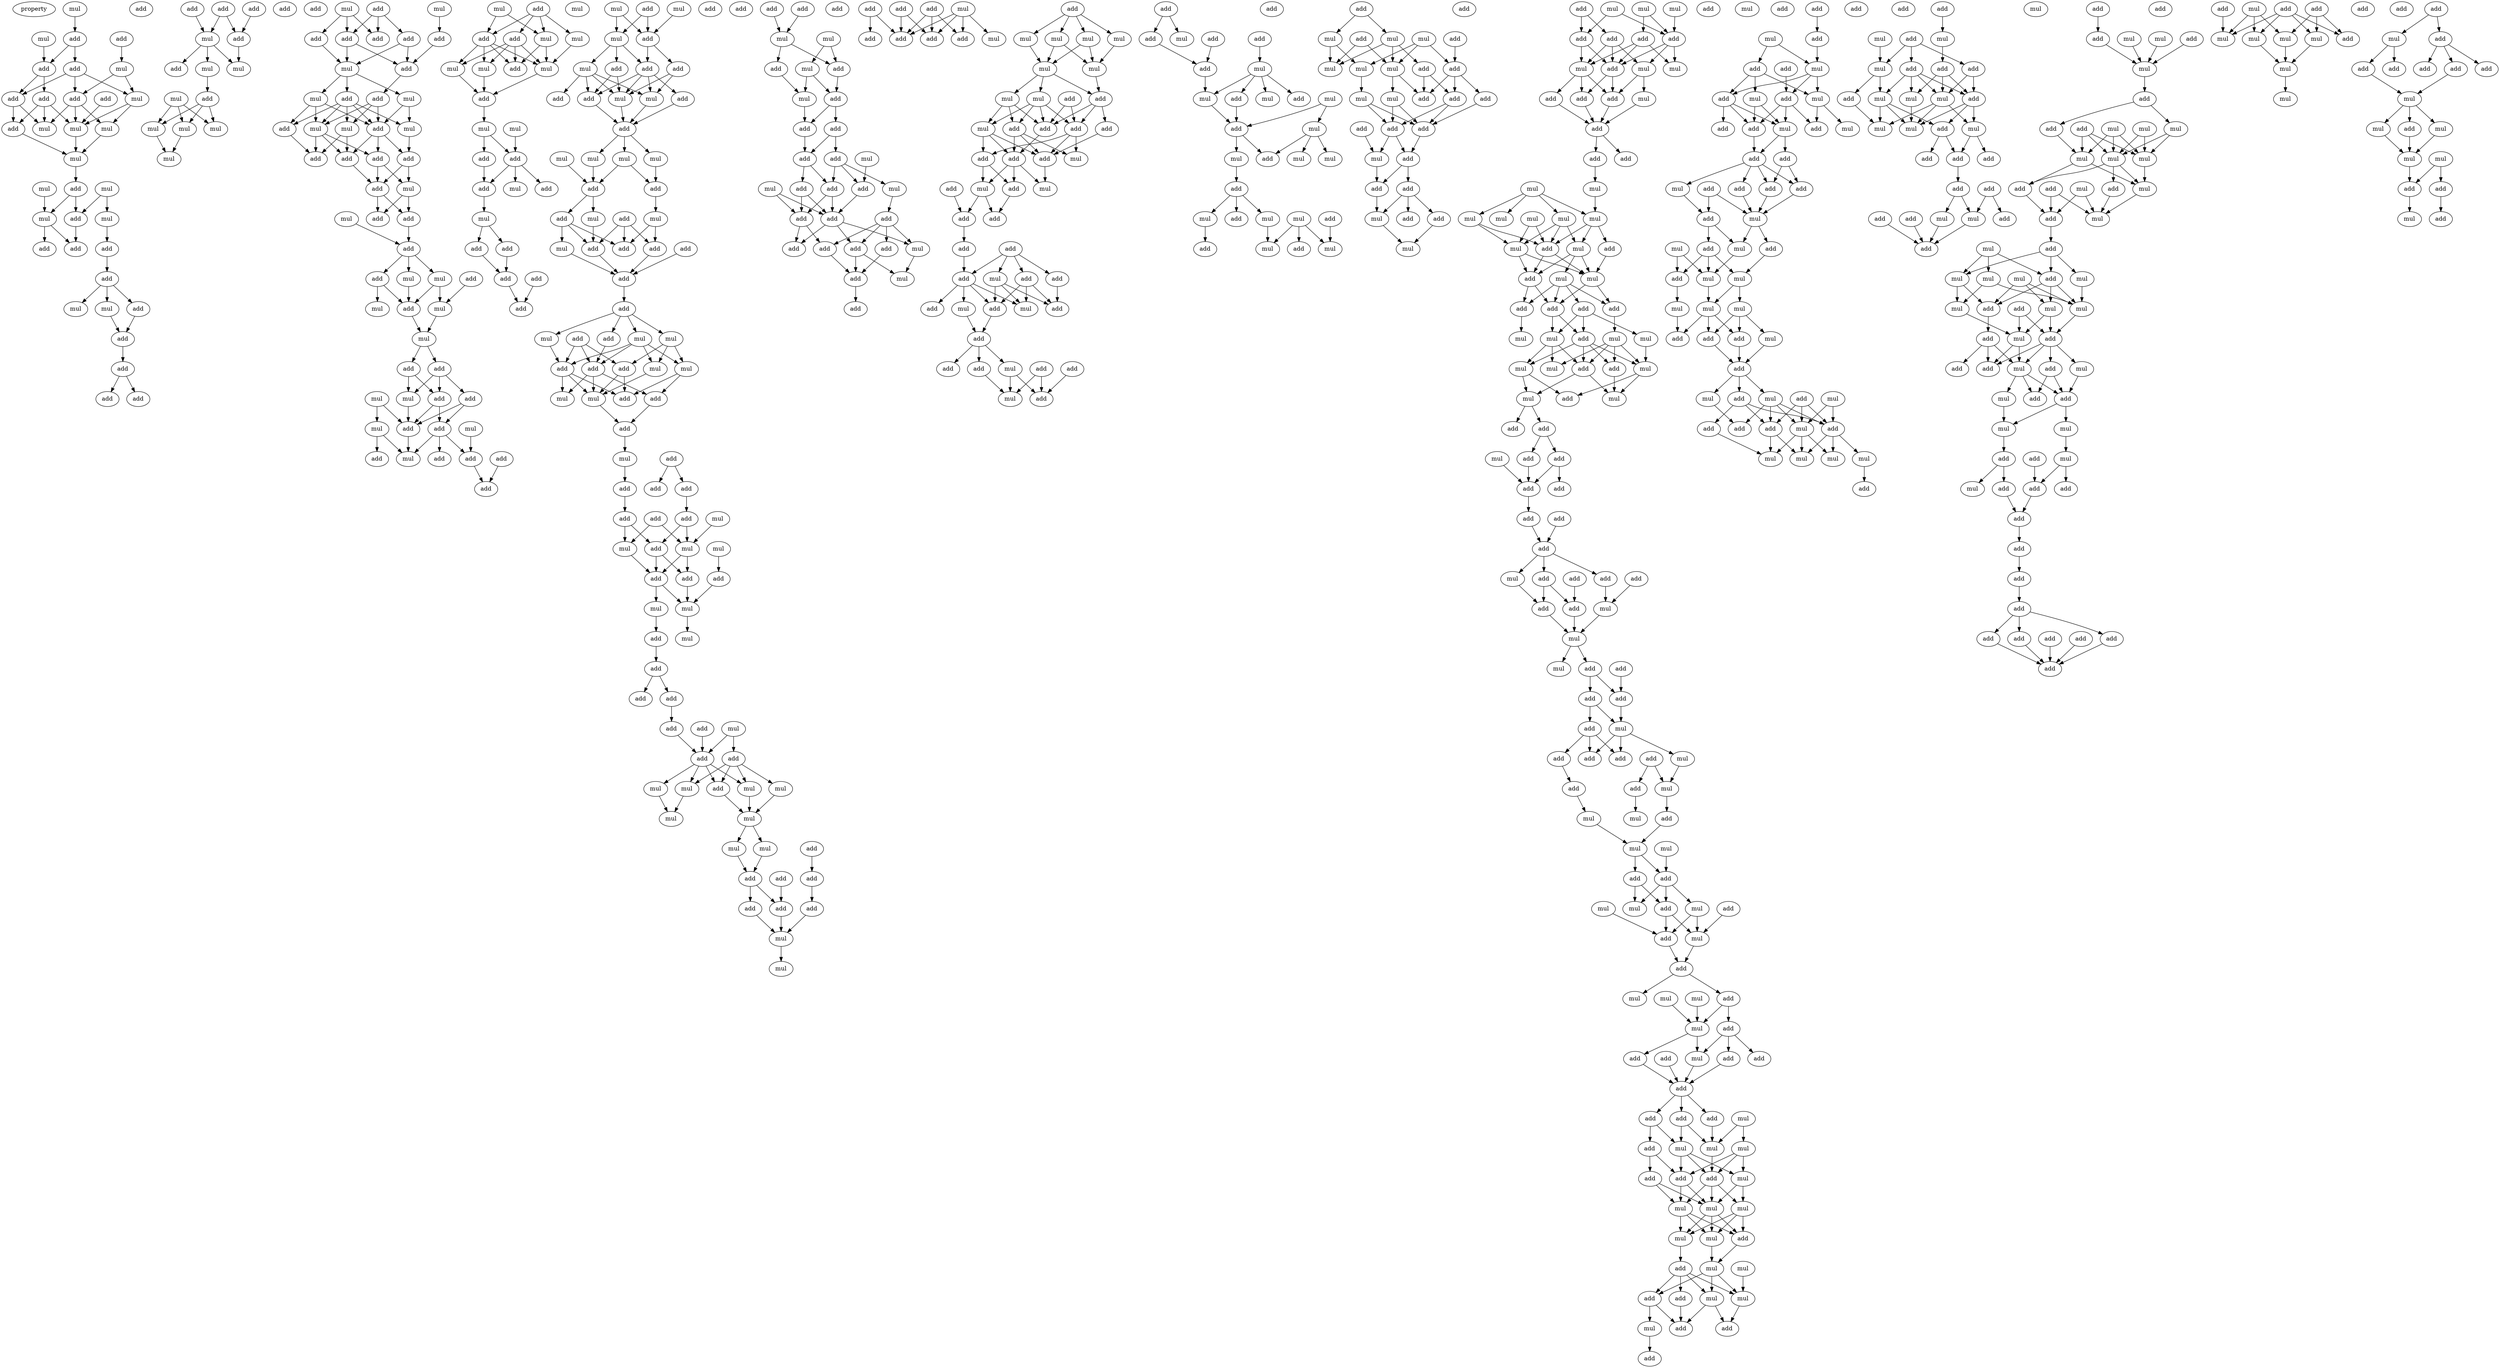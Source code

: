 digraph {
    node [fontcolor=black]
    property [mul=2,lf=1.4]
    0 [ label = mul ];
    1 [ label = mul ];
    2 [ label = add ];
    3 [ label = add ];
    4 [ label = mul ];
    5 [ label = add ];
    6 [ label = add ];
    7 [ label = mul ];
    8 [ label = add ];
    9 [ label = add ];
    10 [ label = add ];
    11 [ label = add ];
    12 [ label = mul ];
    13 [ label = mul ];
    14 [ label = mul ];
    15 [ label = add ];
    16 [ label = mul ];
    17 [ label = mul ];
    18 [ label = mul ];
    19 [ label = add ];
    20 [ label = add ];
    21 [ label = mul ];
    22 [ label = mul ];
    23 [ label = add ];
    24 [ label = add ];
    25 [ label = add ];
    26 [ label = add ];
    27 [ label = mul ];
    28 [ label = add ];
    29 [ label = add ];
    30 [ label = mul ];
    31 [ label = add ];
    32 [ label = add ];
    33 [ label = add ];
    34 [ label = add ];
    35 [ label = add ];
    36 [ label = add ];
    37 [ label = add ];
    38 [ label = mul ];
    39 [ label = add ];
    40 [ label = mul ];
    41 [ label = mul ];
    42 [ label = add ];
    43 [ label = mul ];
    44 [ label = add ];
    45 [ label = mul ];
    46 [ label = mul ];
    47 [ label = mul ];
    48 [ label = mul ];
    49 [ label = add ];
    50 [ label = add ];
    51 [ label = add ];
    52 [ label = mul ];
    53 [ label = mul ];
    54 [ label = add ];
    55 [ label = add ];
    56 [ label = add ];
    57 [ label = add ];
    58 [ label = add ];
    59 [ label = add ];
    60 [ label = mul ];
    61 [ label = mul ];
    62 [ label = add ];
    63 [ label = mul ];
    64 [ label = add ];
    65 [ label = mul ];
    66 [ label = add ];
    67 [ label = add ];
    68 [ label = mul ];
    69 [ label = mul ];
    70 [ label = add ];
    71 [ label = add ];
    72 [ label = add ];
    73 [ label = add ];
    74 [ label = add ];
    75 [ label = mul ];
    76 [ label = add ];
    77 [ label = add ];
    78 [ label = mul ];
    79 [ label = add ];
    80 [ label = mul ];
    81 [ label = add ];
    82 [ label = add ];
    83 [ label = mul ];
    84 [ label = mul ];
    85 [ label = mul ];
    86 [ label = add ];
    87 [ label = mul ];
    88 [ label = add ];
    89 [ label = add ];
    90 [ label = mul ];
    91 [ label = mul ];
    92 [ label = add ];
    93 [ label = add ];
    94 [ label = mul ];
    95 [ label = mul ];
    96 [ label = add ];
    97 [ label = add ];
    98 [ label = add ];
    99 [ label = add ];
    100 [ label = add ];
    101 [ label = add ];
    102 [ label = mul ];
    103 [ label = add ];
    104 [ label = mul ];
    105 [ label = add ];
    106 [ label = add ];
    107 [ label = mul ];
    108 [ label = add ];
    109 [ label = mul ];
    110 [ label = mul ];
    111 [ label = mul ];
    112 [ label = mul ];
    113 [ label = add ];
    114 [ label = add ];
    115 [ label = mul ];
    116 [ label = mul ];
    117 [ label = add ];
    118 [ label = add ];
    119 [ label = add ];
    120 [ label = mul ];
    121 [ label = add ];
    122 [ label = mul ];
    123 [ label = mul ];
    124 [ label = add ];
    125 [ label = add ];
    126 [ label = add ];
    127 [ label = add ];
    128 [ label = add ];
    129 [ label = mul ];
    130 [ label = add ];
    131 [ label = mul ];
    132 [ label = add ];
    133 [ label = mul ];
    134 [ label = add ];
    135 [ label = add ];
    136 [ label = add ];
    137 [ label = mul ];
    138 [ label = mul ];
    139 [ label = add ];
    140 [ label = add ];
    141 [ label = add ];
    142 [ label = mul ];
    143 [ label = add ];
    144 [ label = mul ];
    145 [ label = mul ];
    146 [ label = mul ];
    147 [ label = add ];
    148 [ label = mul ];
    149 [ label = add ];
    150 [ label = add ];
    151 [ label = mul ];
    152 [ label = mul ];
    153 [ label = add ];
    154 [ label = add ];
    155 [ label = mul ];
    156 [ label = add ];
    157 [ label = add ];
    158 [ label = add ];
    159 [ label = add ];
    160 [ label = add ];
    161 [ label = add ];
    162 [ label = add ];
    163 [ label = mul ];
    164 [ label = mul ];
    165 [ label = add ];
    166 [ label = mul ];
    167 [ label = add ];
    168 [ label = mul ];
    169 [ label = mul ];
    170 [ label = add ];
    171 [ label = add ];
    172 [ label = mul ];
    173 [ label = mul ];
    174 [ label = add ];
    175 [ label = add ];
    176 [ label = add ];
    177 [ label = mul ];
    178 [ label = add ];
    179 [ label = add ];
    180 [ label = add ];
    181 [ label = add ];
    182 [ label = add ];
    183 [ label = add ];
    184 [ label = add ];
    185 [ label = mul ];
    186 [ label = mul ];
    187 [ label = mul ];
    188 [ label = mul ];
    189 [ label = add ];
    190 [ label = add ];
    191 [ label = add ];
    192 [ label = add ];
    193 [ label = mul ];
    194 [ label = mul ];
    195 [ label = add ];
    196 [ label = add ];
    197 [ label = mul ];
    198 [ label = add ];
    199 [ label = add ];
    200 [ label = add ];
    201 [ label = add ];
    202 [ label = mul ];
    203 [ label = add ];
    204 [ label = add ];
    205 [ label = add ];
    206 [ label = mul ];
    207 [ label = add ];
    208 [ label = mul ];
    209 [ label = mul ];
    210 [ label = mul ];
    211 [ label = mul ];
    212 [ label = mul ];
    213 [ label = mul ];
    214 [ label = add ];
    215 [ label = mul ];
    216 [ label = add ];
    217 [ label = add ];
    218 [ label = add ];
    219 [ label = add ];
    220 [ label = add ];
    221 [ label = add ];
    222 [ label = mul ];
    223 [ label = mul ];
    224 [ label = add ];
    225 [ label = add ];
    226 [ label = add ];
    227 [ label = mul ];
    228 [ label = mul ];
    229 [ label = add ];
    230 [ label = add ];
    231 [ label = mul ];
    232 [ label = mul ];
    233 [ label = add ];
    234 [ label = add ];
    235 [ label = add ];
    236 [ label = add ];
    237 [ label = add ];
    238 [ label = mul ];
    239 [ label = mul ];
    240 [ label = add ];
    241 [ label = add ];
    242 [ label = mul ];
    243 [ label = add ];
    244 [ label = add ];
    245 [ label = add ];
    246 [ label = add ];
    247 [ label = mul ];
    248 [ label = add ];
    249 [ label = add ];
    250 [ label = add ];
    251 [ label = add ];
    252 [ label = add ];
    253 [ label = mul ];
    254 [ label = add ];
    255 [ label = add ];
    256 [ label = add ];
    257 [ label = add ];
    258 [ label = mul ];
    259 [ label = add ];
    260 [ label = add ];
    261 [ label = add ];
    262 [ label = add ];
    263 [ label = mul ];
    264 [ label = add ];
    265 [ label = mul ];
    266 [ label = mul ];
    267 [ label = mul ];
    268 [ label = mul ];
    269 [ label = mul ];
    270 [ label = mul ];
    271 [ label = mul ];
    272 [ label = add ];
    273 [ label = mul ];
    274 [ label = add ];
    275 [ label = add ];
    276 [ label = mul ];
    277 [ label = add ];
    278 [ label = add ];
    279 [ label = add ];
    280 [ label = add ];
    281 [ label = mul ];
    282 [ label = add ];
    283 [ label = add ];
    284 [ label = add ];
    285 [ label = mul ];
    286 [ label = mul ];
    287 [ label = add ];
    288 [ label = add ];
    289 [ label = add ];
    290 [ label = add ];
    291 [ label = add ];
    292 [ label = add ];
    293 [ label = add ];
    294 [ label = mul ];
    295 [ label = add ];
    296 [ label = mul ];
    297 [ label = add ];
    298 [ label = add ];
    299 [ label = mul ];
    300 [ label = add ];
    301 [ label = add ];
    302 [ label = mul ];
    303 [ label = add ];
    304 [ label = add ];
    305 [ label = add ];
    306 [ label = add ];
    307 [ label = mul ];
    308 [ label = add ];
    309 [ label = add ];
    310 [ label = add ];
    311 [ label = add ];
    312 [ label = add ];
    313 [ label = mul ];
    314 [ label = add ];
    315 [ label = mul ];
    316 [ label = add ];
    317 [ label = mul ];
    318 [ label = mul ];
    319 [ label = add ];
    320 [ label = mul ];
    321 [ label = add ];
    322 [ label = mul ];
    323 [ label = mul ];
    324 [ label = mul ];
    325 [ label = mul ];
    326 [ label = add ];
    327 [ label = add ];
    328 [ label = add ];
    329 [ label = add ];
    330 [ label = mul ];
    331 [ label = mul ];
    332 [ label = add ];
    333 [ label = mul ];
    334 [ label = mul ];
    335 [ label = mul ];
    336 [ label = add ];
    337 [ label = add ];
    338 [ label = add ];
    339 [ label = add ];
    340 [ label = mul ];
    341 [ label = mul ];
    342 [ label = mul ];
    343 [ label = add ];
    344 [ label = mul ];
    345 [ label = mul ];
    346 [ label = add ];
    347 [ label = mul ];
    348 [ label = add ];
    349 [ label = add ];
    350 [ label = mul ];
    351 [ label = mul ];
    352 [ label = add ];
    353 [ label = add ];
    354 [ label = add ];
    355 [ label = add ];
    356 [ label = add ];
    357 [ label = mul ];
    358 [ label = add ];
    359 [ label = add ];
    360 [ label = add ];
    361 [ label = add ];
    362 [ label = add ];
    363 [ label = mul ];
    364 [ label = add ];
    365 [ label = mul ];
    366 [ label = add ];
    367 [ label = mul ];
    368 [ label = mul ];
    369 [ label = mul ];
    370 [ label = add ];
    371 [ label = add ];
    372 [ label = add ];
    373 [ label = add ];
    374 [ label = mul ];
    375 [ label = add ];
    376 [ label = mul ];
    377 [ label = mul ];
    378 [ label = add ];
    379 [ label = add ];
    380 [ label = mul ];
    381 [ label = add ];
    382 [ label = add ];
    383 [ label = add ];
    384 [ label = add ];
    385 [ label = mul ];
    386 [ label = mul ];
    387 [ label = mul ];
    388 [ label = mul ];
    389 [ label = mul ];
    390 [ label = mul ];
    391 [ label = mul ];
    392 [ label = mul ];
    393 [ label = add ];
    394 [ label = mul ];
    395 [ label = add ];
    396 [ label = add ];
    397 [ label = mul ];
    398 [ label = mul ];
    399 [ label = add ];
    400 [ label = add ];
    401 [ label = add ];
    402 [ label = add ];
    403 [ label = mul ];
    404 [ label = mul ];
    405 [ label = mul ];
    406 [ label = add ];
    407 [ label = mul ];
    408 [ label = mul ];
    409 [ label = add ];
    410 [ label = add ];
    411 [ label = mul ];
    412 [ label = mul ];
    413 [ label = mul ];
    414 [ label = add ];
    415 [ label = mul ];
    416 [ label = add ];
    417 [ label = add ];
    418 [ label = mul ];
    419 [ label = add ];
    420 [ label = add ];
    421 [ label = add ];
    422 [ label = add ];
    423 [ label = add ];
    424 [ label = add ];
    425 [ label = add ];
    426 [ label = add ];
    427 [ label = add ];
    428 [ label = add ];
    429 [ label = add ];
    430 [ label = mul ];
    431 [ label = add ];
    432 [ label = mul ];
    433 [ label = add ];
    434 [ label = add ];
    435 [ label = mul ];
    436 [ label = add ];
    437 [ label = add ];
    438 [ label = mul ];
    439 [ label = mul ];
    440 [ label = add ];
    441 [ label = add ];
    442 [ label = add ];
    443 [ label = mul ];
    444 [ label = add ];
    445 [ label = add ];
    446 [ label = add ];
    447 [ label = mul ];
    448 [ label = add ];
    449 [ label = add ];
    450 [ label = add ];
    451 [ label = mul ];
    452 [ label = add ];
    453 [ label = mul ];
    454 [ label = mul ];
    455 [ label = mul ];
    456 [ label = mul ];
    457 [ label = add ];
    458 [ label = add ];
    459 [ label = mul ];
    460 [ label = add ];
    461 [ label = add ];
    462 [ label = mul ];
    463 [ label = mul ];
    464 [ label = add ];
    465 [ label = mul ];
    466 [ label = add ];
    467 [ label = mul ];
    468 [ label = mul ];
    469 [ label = add ];
    470 [ label = mul ];
    471 [ label = add ];
    472 [ label = mul ];
    473 [ label = add ];
    474 [ label = mul ];
    475 [ label = add ];
    476 [ label = add ];
    477 [ label = add ];
    478 [ label = add ];
    479 [ label = add ];
    480 [ label = mul ];
    481 [ label = add ];
    482 [ label = add ];
    483 [ label = mul ];
    484 [ label = mul ];
    485 [ label = mul ];
    486 [ label = add ];
    487 [ label = add ];
    488 [ label = add ];
    489 [ label = mul ];
    490 [ label = add ];
    491 [ label = mul ];
    492 [ label = mul ];
    493 [ label = mul ];
    494 [ label = mul ];
    495 [ label = mul ];
    496 [ label = add ];
    497 [ label = mul ];
    498 [ label = mul ];
    499 [ label = add ];
    500 [ label = mul ];
    501 [ label = add ];
    502 [ label = mul ];
    503 [ label = add ];
    504 [ label = add ];
    505 [ label = add ];
    506 [ label = mul ];
    507 [ label = add ];
    508 [ label = add ];
    509 [ label = add ];
    510 [ label = add ];
    511 [ label = mul ];
    512 [ label = add ];
    513 [ label = add ];
    514 [ label = mul ];
    515 [ label = add ];
    516 [ label = mul ];
    517 [ label = mul ];
    518 [ label = add ];
    519 [ label = add ];
    520 [ label = mul ];
    521 [ label = add ];
    522 [ label = add ];
    523 [ label = add ];
    524 [ label = mul ];
    525 [ label = add ];
    526 [ label = add ];
    527 [ label = mul ];
    528 [ label = add ];
    529 [ label = add ];
    530 [ label = add ];
    531 [ label = add ];
    532 [ label = add ];
    533 [ label = mul ];
    534 [ label = add ];
    535 [ label = mul ];
    536 [ label = mul ];
    537 [ label = add ];
    538 [ label = add ];
    539 [ label = add ];
    540 [ label = mul ];
    541 [ label = mul ];
    542 [ label = mul ];
    543 [ label = mul ];
    544 [ label = mul ];
    545 [ label = add ];
    546 [ label = mul ];
    547 [ label = add ];
    548 [ label = add ];
    549 [ label = add ];
    550 [ label = mul ];
    551 [ label = add ];
    552 [ label = add ];
    553 [ label = mul ];
    554 [ label = mul ];
    555 [ label = add ];
    556 [ label = add ];
    557 [ label = add ];
    558 [ label = add ];
    559 [ label = mul ];
    560 [ label = mul ];
    561 [ label = mul ];
    562 [ label = mul ];
    563 [ label = mul ];
    564 [ label = add ];
    565 [ label = add ];
    566 [ label = mul ];
    567 [ label = mul ];
    568 [ label = add ];
    569 [ label = add ];
    570 [ label = mul ];
    571 [ label = add ];
    572 [ label = add ];
    573 [ label = mul ];
    574 [ label = mul ];
    575 [ label = add ];
    576 [ label = mul ];
    577 [ label = add ];
    578 [ label = mul ];
    579 [ label = mul ];
    580 [ label = add ];
    581 [ label = mul ];
    582 [ label = add ];
    583 [ label = mul ];
    584 [ label = add ];
    585 [ label = add ];
    586 [ label = add ];
    587 [ label = add ];
    588 [ label = add ];
    589 [ label = mul ];
    590 [ label = mul ];
    591 [ label = add ];
    592 [ label = add ];
    593 [ label = add ];
    594 [ label = add ];
    595 [ label = add ];
    596 [ label = mul ];
    597 [ label = mul ];
    598 [ label = add ];
    599 [ label = add ];
    600 [ label = mul ];
    601 [ label = add ];
    602 [ label = mul ];
    603 [ label = add ];
    604 [ label = add ];
    605 [ label = mul ];
    606 [ label = mul ];
    607 [ label = mul ];
    608 [ label = mul ];
    609 [ label = mul ];
    610 [ label = add ];
    611 [ label = mul ];
    612 [ label = add ];
    613 [ label = mul ];
    614 [ label = add ];
    615 [ label = add ];
    616 [ label = mul ];
    617 [ label = mul ];
    618 [ label = add ];
    619 [ label = mul ];
    620 [ label = add ];
    621 [ label = mul ];
    622 [ label = mul ];
    623 [ label = mul ];
    624 [ label = mul ];
    625 [ label = add ];
    626 [ label = mul ];
    627 [ label = add ];
    628 [ label = mul ];
    629 [ label = mul ];
    630 [ label = add ];
    631 [ label = add ];
    632 [ label = add ];
    633 [ label = add ];
    634 [ label = add ];
    635 [ label = mul ];
    636 [ label = mul ];
    637 [ label = mul ];
    638 [ label = add ];
    639 [ label = add ];
    640 [ label = mul ];
    641 [ label = mul ];
    642 [ label = add ];
    643 [ label = mul ];
    644 [ label = add ];
    645 [ label = add ];
    646 [ label = add ];
    647 [ label = mul ];
    648 [ label = add ];
    649 [ label = add ];
    650 [ label = add ];
    651 [ label = add ];
    652 [ label = add ];
    653 [ label = add ];
    654 [ label = add ];
    655 [ label = add ];
    656 [ label = add ];
    657 [ label = add ];
    658 [ label = add ];
    659 [ label = mul ];
    660 [ label = add ];
    661 [ label = add ];
    662 [ label = add ];
    663 [ label = mul ];
    664 [ label = mul ];
    665 [ label = mul ];
    666 [ label = add ];
    667 [ label = mul ];
    668 [ label = mul ];
    669 [ label = mul ];
    670 [ label = add ];
    671 [ label = add ];
    672 [ label = add ];
    673 [ label = mul ];
    674 [ label = add ];
    675 [ label = add ];
    676 [ label = add ];
    677 [ label = add ];
    678 [ label = add ];
    679 [ label = add ];
    680 [ label = mul ];
    681 [ label = mul ];
    682 [ label = add ];
    683 [ label = mul ];
    684 [ label = mul ];
    685 [ label = mul ];
    686 [ label = add ];
    687 [ label = add ];
    688 [ label = add ];
    689 [ label = mul ];
    0 -> 3 [ name = 0 ];
    1 -> 6 [ name = 1 ];
    2 -> 4 [ name = 2 ];
    3 -> 5 [ name = 3 ];
    3 -> 6 [ name = 4 ];
    4 -> 7 [ name = 5 ];
    4 -> 9 [ name = 6 ];
    5 -> 7 [ name = 7 ];
    5 -> 9 [ name = 8 ];
    5 -> 10 [ name = 9 ];
    6 -> 8 [ name = 10 ];
    6 -> 10 [ name = 11 ];
    7 -> 13 [ name = 12 ];
    7 -> 14 [ name = 13 ];
    8 -> 12 [ name = 14 ];
    8 -> 13 [ name = 15 ];
    8 -> 15 [ name = 16 ];
    9 -> 12 [ name = 17 ];
    9 -> 13 [ name = 18 ];
    9 -> 14 [ name = 19 ];
    10 -> 12 [ name = 20 ];
    10 -> 15 [ name = 21 ];
    11 -> 13 [ name = 22 ];
    13 -> 16 [ name = 23 ];
    14 -> 16 [ name = 24 ];
    15 -> 16 [ name = 25 ];
    16 -> 19 [ name = 26 ];
    17 -> 20 [ name = 27 ];
    17 -> 22 [ name = 28 ];
    18 -> 21 [ name = 29 ];
    19 -> 20 [ name = 30 ];
    19 -> 21 [ name = 31 ];
    20 -> 25 [ name = 32 ];
    21 -> 23 [ name = 33 ];
    21 -> 25 [ name = 34 ];
    22 -> 24 [ name = 35 ];
    24 -> 26 [ name = 36 ];
    26 -> 27 [ name = 37 ];
    26 -> 28 [ name = 38 ];
    26 -> 30 [ name = 39 ];
    28 -> 31 [ name = 40 ];
    30 -> 31 [ name = 41 ];
    31 -> 32 [ name = 42 ];
    32 -> 35 [ name = 43 ];
    32 -> 36 [ name = 44 ];
    33 -> 38 [ name = 45 ];
    34 -> 38 [ name = 46 ];
    34 -> 39 [ name = 47 ];
    37 -> 39 [ name = 48 ];
    38 -> 40 [ name = 49 ];
    38 -> 41 [ name = 50 ];
    38 -> 42 [ name = 51 ];
    39 -> 41 [ name = 52 ];
    40 -> 44 [ name = 53 ];
    43 -> 45 [ name = 54 ];
    43 -> 46 [ name = 55 ];
    43 -> 47 [ name = 56 ];
    44 -> 45 [ name = 57 ];
    44 -> 46 [ name = 58 ];
    44 -> 47 [ name = 59 ];
    45 -> 48 [ name = 60 ];
    47 -> 48 [ name = 61 ];
    51 -> 54 [ name = 62 ];
    51 -> 56 [ name = 63 ];
    51 -> 57 [ name = 64 ];
    52 -> 54 [ name = 65 ];
    52 -> 57 [ name = 66 ];
    52 -> 58 [ name = 67 ];
    53 -> 55 [ name = 68 ];
    55 -> 59 [ name = 69 ];
    56 -> 59 [ name = 70 ];
    56 -> 60 [ name = 71 ];
    57 -> 59 [ name = 72 ];
    57 -> 60 [ name = 73 ];
    58 -> 60 [ name = 74 ];
    59 -> 64 [ name = 75 ];
    60 -> 61 [ name = 76 ];
    60 -> 62 [ name = 77 ];
    60 -> 63 [ name = 78 ];
    61 -> 66 [ name = 79 ];
    61 -> 67 [ name = 80 ];
    61 -> 69 [ name = 81 ];
    62 -> 65 [ name = 82 ];
    62 -> 66 [ name = 83 ];
    62 -> 67 [ name = 84 ];
    62 -> 68 [ name = 85 ];
    62 -> 69 [ name = 86 ];
    63 -> 66 [ name = 87 ];
    63 -> 68 [ name = 88 ];
    64 -> 65 [ name = 89 ];
    64 -> 66 [ name = 90 ];
    64 -> 69 [ name = 91 ];
    65 -> 71 [ name = 92 ];
    65 -> 73 [ name = 93 ];
    66 -> 70 [ name = 94 ];
    66 -> 71 [ name = 95 ];
    66 -> 72 [ name = 96 ];
    67 -> 73 [ name = 97 ];
    68 -> 70 [ name = 98 ];
    69 -> 71 [ name = 99 ];
    69 -> 72 [ name = 100 ];
    69 -> 73 [ name = 101 ];
    70 -> 74 [ name = 102 ];
    70 -> 75 [ name = 103 ];
    71 -> 74 [ name = 104 ];
    72 -> 74 [ name = 105 ];
    72 -> 75 [ name = 106 ];
    74 -> 76 [ name = 107 ];
    74 -> 77 [ name = 108 ];
    75 -> 76 [ name = 109 ];
    75 -> 77 [ name = 110 ];
    76 -> 79 [ name = 111 ];
    78 -> 79 [ name = 112 ];
    79 -> 80 [ name = 113 ];
    79 -> 81 [ name = 114 ];
    79 -> 83 [ name = 115 ];
    80 -> 84 [ name = 116 ];
    80 -> 86 [ name = 117 ];
    81 -> 85 [ name = 118 ];
    81 -> 86 [ name = 119 ];
    82 -> 84 [ name = 120 ];
    83 -> 86 [ name = 121 ];
    84 -> 87 [ name = 122 ];
    86 -> 87 [ name = 123 ];
    87 -> 88 [ name = 124 ];
    87 -> 89 [ name = 125 ];
    88 -> 91 [ name = 126 ];
    88 -> 92 [ name = 127 ];
    89 -> 91 [ name = 128 ];
    89 -> 92 [ name = 129 ];
    89 -> 93 [ name = 130 ];
    90 -> 94 [ name = 131 ];
    90 -> 97 [ name = 132 ];
    91 -> 97 [ name = 133 ];
    92 -> 96 [ name = 134 ];
    92 -> 97 [ name = 135 ];
    93 -> 96 [ name = 136 ];
    93 -> 97 [ name = 137 ];
    94 -> 99 [ name = 138 ];
    94 -> 102 [ name = 139 ];
    95 -> 101 [ name = 140 ];
    96 -> 100 [ name = 141 ];
    96 -> 101 [ name = 142 ];
    96 -> 102 [ name = 143 ];
    97 -> 102 [ name = 144 ];
    98 -> 103 [ name = 145 ];
    101 -> 103 [ name = 146 ];
    104 -> 107 [ name = 147 ];
    104 -> 108 [ name = 148 ];
    105 -> 106 [ name = 149 ];
    105 -> 107 [ name = 150 ];
    105 -> 108 [ name = 151 ];
    105 -> 109 [ name = 152 ];
    106 -> 110 [ name = 153 ];
    106 -> 111 [ name = 154 ];
    106 -> 112 [ name = 155 ];
    106 -> 113 [ name = 156 ];
    107 -> 110 [ name = 157 ];
    107 -> 113 [ name = 158 ];
    108 -> 110 [ name = 159 ];
    108 -> 111 [ name = 160 ];
    108 -> 112 [ name = 161 ];
    108 -> 113 [ name = 162 ];
    109 -> 110 [ name = 163 ];
    110 -> 114 [ name = 164 ];
    111 -> 114 [ name = 165 ];
    112 -> 114 [ name = 166 ];
    114 -> 116 [ name = 167 ];
    115 -> 117 [ name = 168 ];
    116 -> 117 [ name = 169 ];
    116 -> 118 [ name = 170 ];
    117 -> 119 [ name = 171 ];
    117 -> 121 [ name = 172 ];
    117 -> 122 [ name = 173 ];
    118 -> 119 [ name = 174 ];
    119 -> 123 [ name = 175 ];
    123 -> 124 [ name = 176 ];
    123 -> 125 [ name = 177 ];
    124 -> 126 [ name = 178 ];
    125 -> 126 [ name = 179 ];
    126 -> 128 [ name = 180 ];
    127 -> 128 [ name = 181 ];
    129 -> 132 [ name = 182 ];
    130 -> 132 [ name = 183 ];
    130 -> 133 [ name = 184 ];
    131 -> 132 [ name = 185 ];
    131 -> 133 [ name = 186 ];
    132 -> 135 [ name = 187 ];
    132 -> 136 [ name = 188 ];
    133 -> 134 [ name = 189 ];
    133 -> 136 [ name = 190 ];
    133 -> 137 [ name = 191 ];
    134 -> 138 [ name = 192 ];
    134 -> 140 [ name = 193 ];
    135 -> 138 [ name = 194 ];
    135 -> 142 [ name = 195 ];
    136 -> 138 [ name = 196 ];
    136 -> 140 [ name = 197 ];
    136 -> 141 [ name = 198 ];
    136 -> 142 [ name = 199 ];
    137 -> 138 [ name = 200 ];
    137 -> 139 [ name = 201 ];
    137 -> 140 [ name = 202 ];
    137 -> 142 [ name = 203 ];
    138 -> 143 [ name = 204 ];
    140 -> 143 [ name = 205 ];
    141 -> 143 [ name = 206 ];
    142 -> 143 [ name = 207 ];
    143 -> 144 [ name = 208 ];
    143 -> 146 [ name = 209 ];
    143 -> 148 [ name = 210 ];
    144 -> 150 [ name = 211 ];
    145 -> 150 [ name = 212 ];
    146 -> 149 [ name = 213 ];
    148 -> 149 [ name = 214 ];
    148 -> 150 [ name = 215 ];
    149 -> 152 [ name = 216 ];
    150 -> 151 [ name = 217 ];
    150 -> 153 [ name = 218 ];
    151 -> 159 [ name = 219 ];
    152 -> 156 [ name = 220 ];
    152 -> 157 [ name = 221 ];
    153 -> 155 [ name = 222 ];
    153 -> 157 [ name = 223 ];
    153 -> 159 [ name = 224 ];
    154 -> 156 [ name = 225 ];
    154 -> 157 [ name = 226 ];
    154 -> 159 [ name = 227 ];
    155 -> 160 [ name = 228 ];
    156 -> 160 [ name = 229 ];
    158 -> 160 [ name = 230 ];
    159 -> 160 [ name = 231 ];
    160 -> 161 [ name = 232 ];
    161 -> 163 [ name = 233 ];
    161 -> 164 [ name = 234 ];
    161 -> 165 [ name = 235 ];
    161 -> 166 [ name = 236 ];
    162 -> 167 [ name = 237 ];
    162 -> 170 [ name = 238 ];
    162 -> 171 [ name = 239 ];
    163 -> 168 [ name = 240 ];
    163 -> 169 [ name = 241 ];
    163 -> 170 [ name = 242 ];
    163 -> 171 [ name = 243 ];
    164 -> 171 [ name = 244 ];
    165 -> 170 [ name = 245 ];
    166 -> 167 [ name = 246 ];
    166 -> 168 [ name = 247 ];
    166 -> 169 [ name = 248 ];
    167 -> 173 [ name = 249 ];
    167 -> 174 [ name = 250 ];
    168 -> 174 [ name = 251 ];
    168 -> 175 [ name = 252 ];
    169 -> 173 [ name = 253 ];
    170 -> 172 [ name = 254 ];
    170 -> 173 [ name = 255 ];
    170 -> 175 [ name = 256 ];
    171 -> 172 [ name = 257 ];
    171 -> 173 [ name = 258 ];
    171 -> 174 [ name = 259 ];
    173 -> 176 [ name = 260 ];
    175 -> 176 [ name = 261 ];
    176 -> 177 [ name = 262 ];
    177 -> 179 [ name = 263 ];
    178 -> 180 [ name = 264 ];
    178 -> 181 [ name = 265 ];
    179 -> 184 [ name = 266 ];
    181 -> 182 [ name = 267 ];
    182 -> 188 [ name = 268 ];
    182 -> 189 [ name = 269 ];
    183 -> 186 [ name = 270 ];
    183 -> 188 [ name = 271 ];
    184 -> 186 [ name = 272 ];
    184 -> 189 [ name = 273 ];
    185 -> 188 [ name = 274 ];
    186 -> 191 [ name = 275 ];
    187 -> 190 [ name = 276 ];
    188 -> 191 [ name = 277 ];
    188 -> 192 [ name = 278 ];
    189 -> 191 [ name = 279 ];
    189 -> 192 [ name = 280 ];
    190 -> 193 [ name = 281 ];
    191 -> 193 [ name = 282 ];
    191 -> 194 [ name = 283 ];
    192 -> 193 [ name = 284 ];
    193 -> 197 [ name = 285 ];
    194 -> 195 [ name = 286 ];
    195 -> 198 [ name = 287 ];
    198 -> 199 [ name = 288 ];
    198 -> 200 [ name = 289 ];
    200 -> 201 [ name = 290 ];
    201 -> 204 [ name = 291 ];
    202 -> 204 [ name = 292 ];
    202 -> 205 [ name = 293 ];
    203 -> 204 [ name = 294 ];
    204 -> 206 [ name = 295 ];
    204 -> 207 [ name = 296 ];
    204 -> 209 [ name = 297 ];
    204 -> 210 [ name = 298 ];
    205 -> 206 [ name = 299 ];
    205 -> 207 [ name = 300 ];
    205 -> 208 [ name = 301 ];
    205 -> 209 [ name = 302 ];
    206 -> 212 [ name = 303 ];
    207 -> 212 [ name = 304 ];
    208 -> 212 [ name = 305 ];
    209 -> 211 [ name = 306 ];
    210 -> 211 [ name = 307 ];
    212 -> 213 [ name = 308 ];
    212 -> 215 [ name = 309 ];
    213 -> 218 [ name = 310 ];
    214 -> 216 [ name = 311 ];
    215 -> 218 [ name = 312 ];
    216 -> 219 [ name = 313 ];
    217 -> 221 [ name = 314 ];
    218 -> 220 [ name = 315 ];
    218 -> 221 [ name = 316 ];
    219 -> 222 [ name = 317 ];
    220 -> 222 [ name = 318 ];
    221 -> 222 [ name = 319 ];
    222 -> 223 [ name = 320 ];
    224 -> 228 [ name = 321 ];
    225 -> 228 [ name = 322 ];
    227 -> 229 [ name = 323 ];
    227 -> 231 [ name = 324 ];
    228 -> 229 [ name = 325 ];
    228 -> 230 [ name = 326 ];
    229 -> 233 [ name = 327 ];
    230 -> 232 [ name = 328 ];
    231 -> 232 [ name = 329 ];
    231 -> 233 [ name = 330 ];
    232 -> 235 [ name = 331 ];
    233 -> 234 [ name = 332 ];
    233 -> 235 [ name = 333 ];
    234 -> 236 [ name = 334 ];
    234 -> 237 [ name = 335 ];
    235 -> 237 [ name = 336 ];
    236 -> 239 [ name = 337 ];
    236 -> 241 [ name = 338 ];
    236 -> 243 [ name = 339 ];
    237 -> 240 [ name = 340 ];
    237 -> 243 [ name = 341 ];
    238 -> 241 [ name = 342 ];
    239 -> 245 [ name = 343 ];
    240 -> 244 [ name = 344 ];
    240 -> 246 [ name = 345 ];
    241 -> 244 [ name = 346 ];
    242 -> 244 [ name = 347 ];
    242 -> 246 [ name = 348 ];
    243 -> 244 [ name = 349 ];
    243 -> 246 [ name = 350 ];
    244 -> 247 [ name = 351 ];
    244 -> 248 [ name = 352 ];
    244 -> 250 [ name = 353 ];
    245 -> 247 [ name = 354 ];
    245 -> 249 [ name = 355 ];
    245 -> 250 [ name = 356 ];
    245 -> 251 [ name = 357 ];
    246 -> 248 [ name = 358 ];
    246 -> 251 [ name = 359 ];
    247 -> 253 [ name = 360 ];
    249 -> 252 [ name = 361 ];
    250 -> 252 [ name = 362 ];
    250 -> 253 [ name = 363 ];
    251 -> 252 [ name = 364 ];
    252 -> 254 [ name = 365 ];
    255 -> 260 [ name = 366 ];
    255 -> 261 [ name = 367 ];
    255 -> 262 [ name = 368 ];
    256 -> 259 [ name = 369 ];
    256 -> 260 [ name = 370 ];
    257 -> 260 [ name = 371 ];
    257 -> 262 [ name = 372 ];
    258 -> 260 [ name = 373 ];
    258 -> 261 [ name = 374 ];
    258 -> 262 [ name = 375 ];
    258 -> 263 [ name = 376 ];
    264 -> 265 [ name = 377 ];
    264 -> 266 [ name = 378 ];
    264 -> 267 [ name = 379 ];
    264 -> 268 [ name = 380 ];
    265 -> 269 [ name = 381 ];
    265 -> 270 [ name = 382 ];
    266 -> 270 [ name = 383 ];
    267 -> 269 [ name = 384 ];
    268 -> 269 [ name = 385 ];
    268 -> 270 [ name = 386 ];
    269 -> 271 [ name = 387 ];
    269 -> 273 [ name = 388 ];
    269 -> 274 [ name = 389 ];
    270 -> 274 [ name = 390 ];
    271 -> 275 [ name = 391 ];
    271 -> 276 [ name = 392 ];
    271 -> 279 [ name = 393 ];
    272 -> 275 [ name = 394 ];
    272 -> 277 [ name = 395 ];
    273 -> 275 [ name = 396 ];
    273 -> 276 [ name = 397 ];
    273 -> 277 [ name = 398 ];
    273 -> 279 [ name = 399 ];
    274 -> 275 [ name = 400 ];
    274 -> 277 [ name = 401 ];
    274 -> 278 [ name = 402 ];
    275 -> 282 [ name = 403 ];
    276 -> 280 [ name = 404 ];
    276 -> 282 [ name = 405 ];
    276 -> 283 [ name = 406 ];
    277 -> 280 [ name = 407 ];
    277 -> 281 [ name = 408 ];
    277 -> 283 [ name = 409 ];
    278 -> 280 [ name = 410 ];
    279 -> 280 [ name = 411 ];
    279 -> 281 [ name = 412 ];
    279 -> 282 [ name = 413 ];
    280 -> 286 [ name = 414 ];
    282 -> 285 [ name = 415 ];
    282 -> 286 [ name = 416 ];
    282 -> 287 [ name = 417 ];
    283 -> 285 [ name = 418 ];
    283 -> 287 [ name = 419 ];
    284 -> 288 [ name = 420 ];
    285 -> 288 [ name = 421 ];
    285 -> 289 [ name = 422 ];
    287 -> 289 [ name = 423 ];
    288 -> 291 [ name = 424 ];
    290 -> 292 [ name = 425 ];
    290 -> 293 [ name = 426 ];
    290 -> 294 [ name = 427 ];
    290 -> 295 [ name = 428 ];
    291 -> 292 [ name = 429 ];
    292 -> 296 [ name = 430 ];
    292 -> 298 [ name = 431 ];
    292 -> 299 [ name = 432 ];
    292 -> 300 [ name = 433 ];
    293 -> 297 [ name = 434 ];
    293 -> 298 [ name = 435 ];
    293 -> 299 [ name = 436 ];
    294 -> 297 [ name = 437 ];
    294 -> 298 [ name = 438 ];
    294 -> 299 [ name = 439 ];
    295 -> 297 [ name = 440 ];
    296 -> 301 [ name = 441 ];
    298 -> 301 [ name = 442 ];
    301 -> 302 [ name = 443 ];
    301 -> 303 [ name = 444 ];
    301 -> 304 [ name = 445 ];
    302 -> 307 [ name = 446 ];
    302 -> 308 [ name = 447 ];
    303 -> 307 [ name = 448 ];
    305 -> 307 [ name = 449 ];
    305 -> 308 [ name = 450 ];
    306 -> 308 [ name = 451 ];
    309 -> 310 [ name = 452 ];
    309 -> 313 [ name = 453 ];
    310 -> 314 [ name = 454 ];
    311 -> 315 [ name = 455 ];
    312 -> 314 [ name = 456 ];
    314 -> 318 [ name = 457 ];
    315 -> 316 [ name = 458 ];
    315 -> 318 [ name = 459 ];
    315 -> 319 [ name = 460 ];
    315 -> 320 [ name = 461 ];
    317 -> 321 [ name = 462 ];
    317 -> 322 [ name = 463 ];
    318 -> 321 [ name = 464 ];
    319 -> 321 [ name = 465 ];
    321 -> 325 [ name = 466 ];
    321 -> 327 [ name = 467 ];
    322 -> 323 [ name = 468 ];
    322 -> 324 [ name = 469 ];
    322 -> 327 [ name = 470 ];
    325 -> 328 [ name = 471 ];
    328 -> 329 [ name = 472 ];
    328 -> 330 [ name = 473 ];
    328 -> 331 [ name = 474 ];
    330 -> 336 [ name = 475 ];
    331 -> 334 [ name = 476 ];
    332 -> 335 [ name = 477 ];
    333 -> 334 [ name = 478 ];
    333 -> 335 [ name = 479 ];
    333 -> 337 [ name = 480 ];
    338 -> 341 [ name = 481 ];
    338 -> 342 [ name = 482 ];
    339 -> 344 [ name = 483 ];
    339 -> 345 [ name = 484 ];
    340 -> 345 [ name = 485 ];
    340 -> 347 [ name = 486 ];
    340 -> 348 [ name = 487 ];
    341 -> 344 [ name = 488 ];
    341 -> 345 [ name = 489 ];
    341 -> 346 [ name = 490 ];
    342 -> 344 [ name = 491 ];
    342 -> 347 [ name = 492 ];
    343 -> 348 [ name = 493 ];
    345 -> 349 [ name = 494 ];
    345 -> 350 [ name = 495 ];
    346 -> 349 [ name = 496 ];
    346 -> 353 [ name = 497 ];
    347 -> 351 [ name = 498 ];
    348 -> 349 [ name = 499 ];
    348 -> 352 [ name = 500 ];
    348 -> 353 [ name = 501 ];
    350 -> 354 [ name = 502 ];
    350 -> 356 [ name = 503 ];
    351 -> 354 [ name = 504 ];
    351 -> 356 [ name = 505 ];
    352 -> 356 [ name = 506 ];
    353 -> 354 [ name = 507 ];
    353 -> 356 [ name = 508 ];
    354 -> 357 [ name = 509 ];
    354 -> 358 [ name = 510 ];
    355 -> 357 [ name = 511 ];
    356 -> 358 [ name = 512 ];
    357 -> 360 [ name = 513 ];
    358 -> 359 [ name = 514 ];
    358 -> 360 [ name = 515 ];
    359 -> 361 [ name = 516 ];
    359 -> 363 [ name = 517 ];
    359 -> 364 [ name = 518 ];
    360 -> 363 [ name = 519 ];
    363 -> 365 [ name = 520 ];
    364 -> 365 [ name = 521 ];
    366 -> 370 [ name = 522 ];
    366 -> 371 [ name = 523 ];
    367 -> 372 [ name = 524 ];
    367 -> 373 [ name = 525 ];
    368 -> 371 [ name = 526 ];
    368 -> 373 [ name = 527 ];
    369 -> 373 [ name = 528 ];
    370 -> 374 [ name = 529 ];
    370 -> 375 [ name = 530 ];
    370 -> 377 [ name = 531 ];
    371 -> 375 [ name = 532 ];
    371 -> 377 [ name = 533 ];
    372 -> 375 [ name = 534 ];
    372 -> 376 [ name = 535 ];
    372 -> 377 [ name = 536 ];
    373 -> 374 [ name = 537 ];
    373 -> 375 [ name = 538 ];
    373 -> 376 [ name = 539 ];
    374 -> 380 [ name = 540 ];
    374 -> 381 [ name = 541 ];
    375 -> 379 [ name = 542 ];
    375 -> 381 [ name = 543 ];
    377 -> 378 [ name = 544 ];
    377 -> 379 [ name = 545 ];
    377 -> 381 [ name = 546 ];
    378 -> 382 [ name = 547 ];
    379 -> 382 [ name = 548 ];
    380 -> 382 [ name = 549 ];
    381 -> 382 [ name = 550 ];
    382 -> 383 [ name = 551 ];
    382 -> 384 [ name = 552 ];
    383 -> 385 [ name = 553 ];
    385 -> 388 [ name = 554 ];
    386 -> 388 [ name = 555 ];
    386 -> 389 [ name = 556 ];
    386 -> 390 [ name = 557 ];
    386 -> 391 [ name = 558 ];
    387 -> 392 [ name = 559 ];
    387 -> 395 [ name = 560 ];
    388 -> 393 [ name = 561 ];
    388 -> 394 [ name = 562 ];
    388 -> 395 [ name = 563 ];
    390 -> 392 [ name = 564 ];
    390 -> 395 [ name = 565 ];
    391 -> 392 [ name = 566 ];
    391 -> 394 [ name = 567 ];
    391 -> 395 [ name = 568 ];
    392 -> 396 [ name = 569 ];
    392 -> 397 [ name = 570 ];
    393 -> 397 [ name = 571 ];
    394 -> 396 [ name = 572 ];
    394 -> 397 [ name = 573 ];
    394 -> 398 [ name = 574 ];
    395 -> 396 [ name = 575 ];
    395 -> 397 [ name = 576 ];
    396 -> 399 [ name = 577 ];
    396 -> 401 [ name = 578 ];
    397 -> 400 [ name = 579 ];
    397 -> 401 [ name = 580 ];
    398 -> 399 [ name = 581 ];
    398 -> 400 [ name = 582 ];
    398 -> 401 [ name = 583 ];
    398 -> 402 [ name = 584 ];
    399 -> 405 [ name = 585 ];
    400 -> 404 [ name = 586 ];
    401 -> 403 [ name = 587 ];
    401 -> 406 [ name = 588 ];
    402 -> 403 [ name = 589 ];
    402 -> 406 [ name = 590 ];
    402 -> 407 [ name = 591 ];
    403 -> 408 [ name = 592 ];
    403 -> 410 [ name = 593 ];
    403 -> 411 [ name = 594 ];
    404 -> 408 [ name = 595 ];
    404 -> 409 [ name = 596 ];
    404 -> 410 [ name = 597 ];
    404 -> 412 [ name = 598 ];
    406 -> 409 [ name = 599 ];
    406 -> 410 [ name = 600 ];
    406 -> 411 [ name = 601 ];
    406 -> 412 [ name = 602 ];
    407 -> 412 [ name = 603 ];
    409 -> 415 [ name = 604 ];
    410 -> 413 [ name = 605 ];
    410 -> 415 [ name = 606 ];
    411 -> 413 [ name = 607 ];
    411 -> 414 [ name = 608 ];
    412 -> 414 [ name = 609 ];
    412 -> 415 [ name = 610 ];
    413 -> 416 [ name = 611 ];
    413 -> 417 [ name = 612 ];
    417 -> 419 [ name = 613 ];
    417 -> 420 [ name = 614 ];
    418 -> 423 [ name = 615 ];
    419 -> 422 [ name = 616 ];
    419 -> 423 [ name = 617 ];
    420 -> 423 [ name = 618 ];
    423 -> 424 [ name = 619 ];
    424 -> 426 [ name = 620 ];
    425 -> 426 [ name = 621 ];
    426 -> 427 [ name = 622 ];
    426 -> 428 [ name = 623 ];
    426 -> 430 [ name = 624 ];
    427 -> 433 [ name = 625 ];
    427 -> 434 [ name = 626 ];
    428 -> 432 [ name = 627 ];
    429 -> 432 [ name = 628 ];
    430 -> 433 [ name = 629 ];
    431 -> 434 [ name = 630 ];
    432 -> 435 [ name = 631 ];
    433 -> 435 [ name = 632 ];
    434 -> 435 [ name = 633 ];
    435 -> 437 [ name = 634 ];
    435 -> 439 [ name = 635 ];
    436 -> 440 [ name = 636 ];
    437 -> 440 [ name = 637 ];
    437 -> 441 [ name = 638 ];
    440 -> 443 [ name = 639 ];
    441 -> 442 [ name = 640 ];
    441 -> 443 [ name = 641 ];
    442 -> 444 [ name = 642 ];
    442 -> 445 [ name = 643 ];
    442 -> 448 [ name = 644 ];
    443 -> 444 [ name = 645 ];
    443 -> 445 [ name = 646 ];
    443 -> 447 [ name = 647 ];
    446 -> 449 [ name = 648 ];
    446 -> 451 [ name = 649 ];
    447 -> 451 [ name = 650 ];
    448 -> 450 [ name = 651 ];
    449 -> 454 [ name = 652 ];
    450 -> 453 [ name = 653 ];
    451 -> 452 [ name = 654 ];
    452 -> 455 [ name = 655 ];
    453 -> 455 [ name = 656 ];
    455 -> 457 [ name = 657 ];
    455 -> 458 [ name = 658 ];
    456 -> 457 [ name = 659 ];
    457 -> 459 [ name = 660 ];
    457 -> 460 [ name = 661 ];
    457 -> 463 [ name = 662 ];
    458 -> 460 [ name = 663 ];
    458 -> 463 [ name = 664 ];
    459 -> 464 [ name = 665 ];
    459 -> 465 [ name = 666 ];
    460 -> 464 [ name = 667 ];
    460 -> 465 [ name = 668 ];
    461 -> 465 [ name = 669 ];
    462 -> 464 [ name = 670 ];
    464 -> 466 [ name = 671 ];
    465 -> 466 [ name = 672 ];
    466 -> 468 [ name = 673 ];
    466 -> 469 [ name = 674 ];
    467 -> 472 [ name = 675 ];
    469 -> 471 [ name = 676 ];
    469 -> 472 [ name = 677 ];
    470 -> 472 [ name = 678 ];
    471 -> 474 [ name = 679 ];
    471 -> 476 [ name = 680 ];
    471 -> 477 [ name = 681 ];
    472 -> 473 [ name = 682 ];
    472 -> 474 [ name = 683 ];
    473 -> 478 [ name = 684 ];
    474 -> 478 [ name = 685 ];
    475 -> 478 [ name = 686 ];
    476 -> 478 [ name = 687 ];
    478 -> 479 [ name = 688 ];
    478 -> 481 [ name = 689 ];
    478 -> 482 [ name = 690 ];
    479 -> 483 [ name = 691 ];
    479 -> 484 [ name = 692 ];
    480 -> 483 [ name = 693 ];
    480 -> 485 [ name = 694 ];
    481 -> 483 [ name = 695 ];
    482 -> 484 [ name = 696 ];
    482 -> 486 [ name = 697 ];
    483 -> 490 [ name = 698 ];
    484 -> 488 [ name = 699 ];
    484 -> 489 [ name = 700 ];
    484 -> 490 [ name = 701 ];
    485 -> 488 [ name = 702 ];
    485 -> 489 [ name = 703 ];
    485 -> 490 [ name = 704 ];
    486 -> 487 [ name = 705 ];
    486 -> 488 [ name = 706 ];
    487 -> 492 [ name = 707 ];
    487 -> 493 [ name = 708 ];
    488 -> 492 [ name = 709 ];
    488 -> 493 [ name = 710 ];
    489 -> 491 [ name = 711 ];
    489 -> 492 [ name = 712 ];
    490 -> 491 [ name = 713 ];
    490 -> 492 [ name = 714 ];
    490 -> 493 [ name = 715 ];
    491 -> 494 [ name = 716 ];
    491 -> 495 [ name = 717 ];
    491 -> 496 [ name = 718 ];
    492 -> 494 [ name = 719 ];
    492 -> 495 [ name = 720 ];
    492 -> 496 [ name = 721 ];
    493 -> 494 [ name = 722 ];
    493 -> 495 [ name = 723 ];
    493 -> 496 [ name = 724 ];
    494 -> 499 [ name = 725 ];
    495 -> 498 [ name = 726 ];
    496 -> 498 [ name = 727 ];
    497 -> 502 [ name = 728 ];
    498 -> 500 [ name = 729 ];
    498 -> 501 [ name = 730 ];
    498 -> 502 [ name = 731 ];
    499 -> 500 [ name = 732 ];
    499 -> 501 [ name = 733 ];
    499 -> 502 [ name = 734 ];
    499 -> 503 [ name = 735 ];
    500 -> 504 [ name = 736 ];
    500 -> 507 [ name = 737 ];
    501 -> 504 [ name = 738 ];
    501 -> 506 [ name = 739 ];
    502 -> 507 [ name = 740 ];
    503 -> 504 [ name = 741 ];
    506 -> 508 [ name = 742 ];
    509 -> 510 [ name = 743 ];
    510 -> 514 [ name = 744 ];
    511 -> 512 [ name = 745 ];
    511 -> 514 [ name = 746 ];
    512 -> 516 [ name = 747 ];
    512 -> 517 [ name = 748 ];
    512 -> 519 [ name = 749 ];
    513 -> 518 [ name = 750 ];
    514 -> 516 [ name = 751 ];
    514 -> 518 [ name = 752 ];
    514 -> 519 [ name = 753 ];
    516 -> 520 [ name = 754 ];
    516 -> 522 [ name = 755 ];
    517 -> 521 [ name = 756 ];
    517 -> 524 [ name = 757 ];
    518 -> 521 [ name = 758 ];
    518 -> 522 [ name = 759 ];
    518 -> 524 [ name = 760 ];
    519 -> 521 [ name = 761 ];
    519 -> 523 [ name = 762 ];
    519 -> 524 [ name = 763 ];
    521 -> 525 [ name = 764 ];
    524 -> 525 [ name = 765 ];
    524 -> 526 [ name = 766 ];
    525 -> 527 [ name = 767 ];
    525 -> 528 [ name = 768 ];
    525 -> 530 [ name = 769 ];
    525 -> 531 [ name = 770 ];
    526 -> 528 [ name = 771 ];
    526 -> 531 [ name = 772 ];
    527 -> 532 [ name = 773 ];
    528 -> 533 [ name = 774 ];
    529 -> 532 [ name = 775 ];
    529 -> 533 [ name = 776 ];
    530 -> 533 [ name = 777 ];
    531 -> 533 [ name = 778 ];
    532 -> 536 [ name = 779 ];
    532 -> 537 [ name = 780 ];
    533 -> 536 [ name = 781 ];
    533 -> 538 [ name = 782 ];
    535 -> 539 [ name = 783 ];
    535 -> 540 [ name = 784 ];
    536 -> 540 [ name = 785 ];
    537 -> 539 [ name = 786 ];
    537 -> 540 [ name = 787 ];
    537 -> 541 [ name = 788 ];
    538 -> 541 [ name = 789 ];
    539 -> 543 [ name = 790 ];
    540 -> 542 [ name = 791 ];
    541 -> 542 [ name = 792 ];
    541 -> 544 [ name = 793 ];
    542 -> 545 [ name = 794 ];
    542 -> 547 [ name = 795 ];
    542 -> 548 [ name = 796 ];
    543 -> 547 [ name = 797 ];
    544 -> 545 [ name = 798 ];
    544 -> 546 [ name = 799 ];
    544 -> 548 [ name = 800 ];
    545 -> 549 [ name = 801 ];
    546 -> 549 [ name = 802 ];
    548 -> 549 [ name = 803 ];
    549 -> 550 [ name = 804 ];
    549 -> 551 [ name = 805 ];
    549 -> 553 [ name = 806 ];
    550 -> 555 [ name = 807 ];
    550 -> 556 [ name = 808 ];
    550 -> 558 [ name = 809 ];
    550 -> 559 [ name = 810 ];
    551 -> 555 [ name = 811 ];
    551 -> 557 [ name = 812 ];
    551 -> 558 [ name = 813 ];
    552 -> 555 [ name = 814 ];
    552 -> 558 [ name = 815 ];
    552 -> 559 [ name = 816 ];
    553 -> 556 [ name = 817 ];
    554 -> 558 [ name = 818 ];
    554 -> 559 [ name = 819 ];
    555 -> 562 [ name = 820 ];
    555 -> 563 [ name = 821 ];
    557 -> 563 [ name = 822 ];
    558 -> 560 [ name = 823 ];
    558 -> 561 [ name = 824 ];
    558 -> 562 [ name = 825 ];
    559 -> 561 [ name = 826 ];
    559 -> 562 [ name = 827 ];
    559 -> 563 [ name = 828 ];
    560 -> 564 [ name = 829 ];
    565 -> 567 [ name = 830 ];
    566 -> 570 [ name = 831 ];
    567 -> 571 [ name = 832 ];
    568 -> 569 [ name = 833 ];
    568 -> 570 [ name = 834 ];
    568 -> 572 [ name = 835 ];
    569 -> 575 [ name = 836 ];
    569 -> 576 [ name = 837 ];
    570 -> 573 [ name = 838 ];
    570 -> 577 [ name = 839 ];
    571 -> 574 [ name = 840 ];
    571 -> 575 [ name = 841 ];
    571 -> 576 [ name = 842 ];
    572 -> 573 [ name = 843 ];
    572 -> 574 [ name = 844 ];
    572 -> 575 [ name = 845 ];
    572 -> 576 [ name = 846 ];
    573 -> 578 [ name = 847 ];
    573 -> 580 [ name = 848 ];
    573 -> 581 [ name = 849 ];
    574 -> 581 [ name = 850 ];
    575 -> 579 [ name = 851 ];
    575 -> 580 [ name = 852 ];
    575 -> 581 [ name = 853 ];
    576 -> 578 [ name = 854 ];
    576 -> 579 [ name = 855 ];
    576 -> 581 [ name = 856 ];
    577 -> 578 [ name = 857 ];
    579 -> 584 [ name = 858 ];
    579 -> 585 [ name = 859 ];
    580 -> 582 [ name = 860 ];
    580 -> 584 [ name = 861 ];
    584 -> 587 [ name = 862 ];
    586 -> 589 [ name = 863 ];
    586 -> 592 [ name = 864 ];
    587 -> 589 [ name = 865 ];
    587 -> 590 [ name = 866 ];
    588 -> 593 [ name = 867 ];
    589 -> 593 [ name = 868 ];
    590 -> 593 [ name = 869 ];
    591 -> 593 [ name = 870 ];
    594 -> 595 [ name = 871 ];
    595 -> 600 [ name = 872 ];
    596 -> 600 [ name = 873 ];
    597 -> 600 [ name = 874 ];
    599 -> 600 [ name = 875 ];
    600 -> 601 [ name = 876 ];
    601 -> 602 [ name = 877 ];
    601 -> 603 [ name = 878 ];
    602 -> 607 [ name = 879 ];
    602 -> 608 [ name = 880 ];
    603 -> 609 [ name = 881 ];
    604 -> 607 [ name = 882 ];
    604 -> 608 [ name = 883 ];
    604 -> 609 [ name = 884 ];
    605 -> 607 [ name = 885 ];
    605 -> 608 [ name = 886 ];
    606 -> 607 [ name = 887 ];
    606 -> 608 [ name = 888 ];
    606 -> 609 [ name = 889 ];
    607 -> 612 [ name = 890 ];
    607 -> 613 [ name = 891 ];
    607 -> 614 [ name = 892 ];
    608 -> 613 [ name = 893 ];
    609 -> 613 [ name = 894 ];
    609 -> 614 [ name = 895 ];
    610 -> 615 [ name = 896 ];
    610 -> 616 [ name = 897 ];
    611 -> 615 [ name = 898 ];
    611 -> 616 [ name = 899 ];
    612 -> 616 [ name = 900 ];
    613 -> 616 [ name = 901 ];
    614 -> 615 [ name = 902 ];
    615 -> 618 [ name = 903 ];
    617 -> 620 [ name = 904 ];
    617 -> 622 [ name = 905 ];
    617 -> 623 [ name = 906 ];
    618 -> 619 [ name = 907 ];
    618 -> 620 [ name = 908 ];
    618 -> 623 [ name = 909 ];
    619 -> 626 [ name = 910 ];
    620 -> 624 [ name = 911 ];
    620 -> 625 [ name = 912 ];
    620 -> 626 [ name = 913 ];
    621 -> 624 [ name = 914 ];
    621 -> 625 [ name = 915 ];
    621 -> 626 [ name = 916 ];
    622 -> 626 [ name = 917 ];
    622 -> 628 [ name = 918 ];
    623 -> 625 [ name = 919 ];
    623 -> 628 [ name = 920 ];
    624 -> 629 [ name = 921 ];
    624 -> 630 [ name = 922 ];
    625 -> 631 [ name = 923 ];
    626 -> 630 [ name = 924 ];
    627 -> 629 [ name = 925 ];
    627 -> 630 [ name = 926 ];
    628 -> 629 [ name = 927 ];
    629 -> 632 [ name = 928 ];
    629 -> 636 [ name = 929 ];
    630 -> 632 [ name = 930 ];
    630 -> 634 [ name = 931 ];
    630 -> 635 [ name = 932 ];
    630 -> 636 [ name = 933 ];
    631 -> 632 [ name = 934 ];
    631 -> 633 [ name = 935 ];
    631 -> 636 [ name = 936 ];
    634 -> 638 [ name = 937 ];
    634 -> 639 [ name = 938 ];
    635 -> 638 [ name = 939 ];
    636 -> 637 [ name = 940 ];
    636 -> 638 [ name = 941 ];
    636 -> 639 [ name = 942 ];
    637 -> 640 [ name = 943 ];
    638 -> 640 [ name = 944 ];
    638 -> 641 [ name = 945 ];
    640 -> 642 [ name = 946 ];
    641 -> 643 [ name = 947 ];
    642 -> 647 [ name = 948 ];
    642 -> 648 [ name = 949 ];
    643 -> 645 [ name = 950 ];
    643 -> 646 [ name = 951 ];
    644 -> 645 [ name = 952 ];
    645 -> 649 [ name = 953 ];
    648 -> 649 [ name = 954 ];
    649 -> 650 [ name = 955 ];
    650 -> 651 [ name = 956 ];
    651 -> 652 [ name = 957 ];
    652 -> 653 [ name = 958 ];
    652 -> 654 [ name = 959 ];
    652 -> 657 [ name = 960 ];
    653 -> 658 [ name = 961 ];
    654 -> 658 [ name = 962 ];
    655 -> 658 [ name = 963 ];
    656 -> 658 [ name = 964 ];
    657 -> 658 [ name = 965 ];
    659 -> 663 [ name = 966 ];
    659 -> 665 [ name = 967 ];
    659 -> 667 [ name = 968 ];
    660 -> 663 [ name = 969 ];
    661 -> 664 [ name = 970 ];
    661 -> 665 [ name = 971 ];
    661 -> 666 [ name = 972 ];
    662 -> 663 [ name = 973 ];
    662 -> 664 [ name = 974 ];
    662 -> 666 [ name = 975 ];
    662 -> 667 [ name = 976 ];
    664 -> 668 [ name = 977 ];
    665 -> 668 [ name = 978 ];
    667 -> 668 [ name = 979 ];
    668 -> 669 [ name = 980 ];
    672 -> 673 [ name = 981 ];
    672 -> 674 [ name = 982 ];
    673 -> 677 [ name = 983 ];
    673 -> 678 [ name = 984 ];
    674 -> 675 [ name = 985 ];
    674 -> 676 [ name = 986 ];
    674 -> 679 [ name = 987 ];
    676 -> 680 [ name = 988 ];
    677 -> 680 [ name = 989 ];
    680 -> 681 [ name = 990 ];
    680 -> 682 [ name = 991 ];
    680 -> 683 [ name = 992 ];
    681 -> 685 [ name = 993 ];
    682 -> 685 [ name = 994 ];
    683 -> 685 [ name = 995 ];
    684 -> 686 [ name = 996 ];
    684 -> 687 [ name = 997 ];
    685 -> 687 [ name = 998 ];
    686 -> 688 [ name = 999 ];
    687 -> 689 [ name = 1000 ];
}
